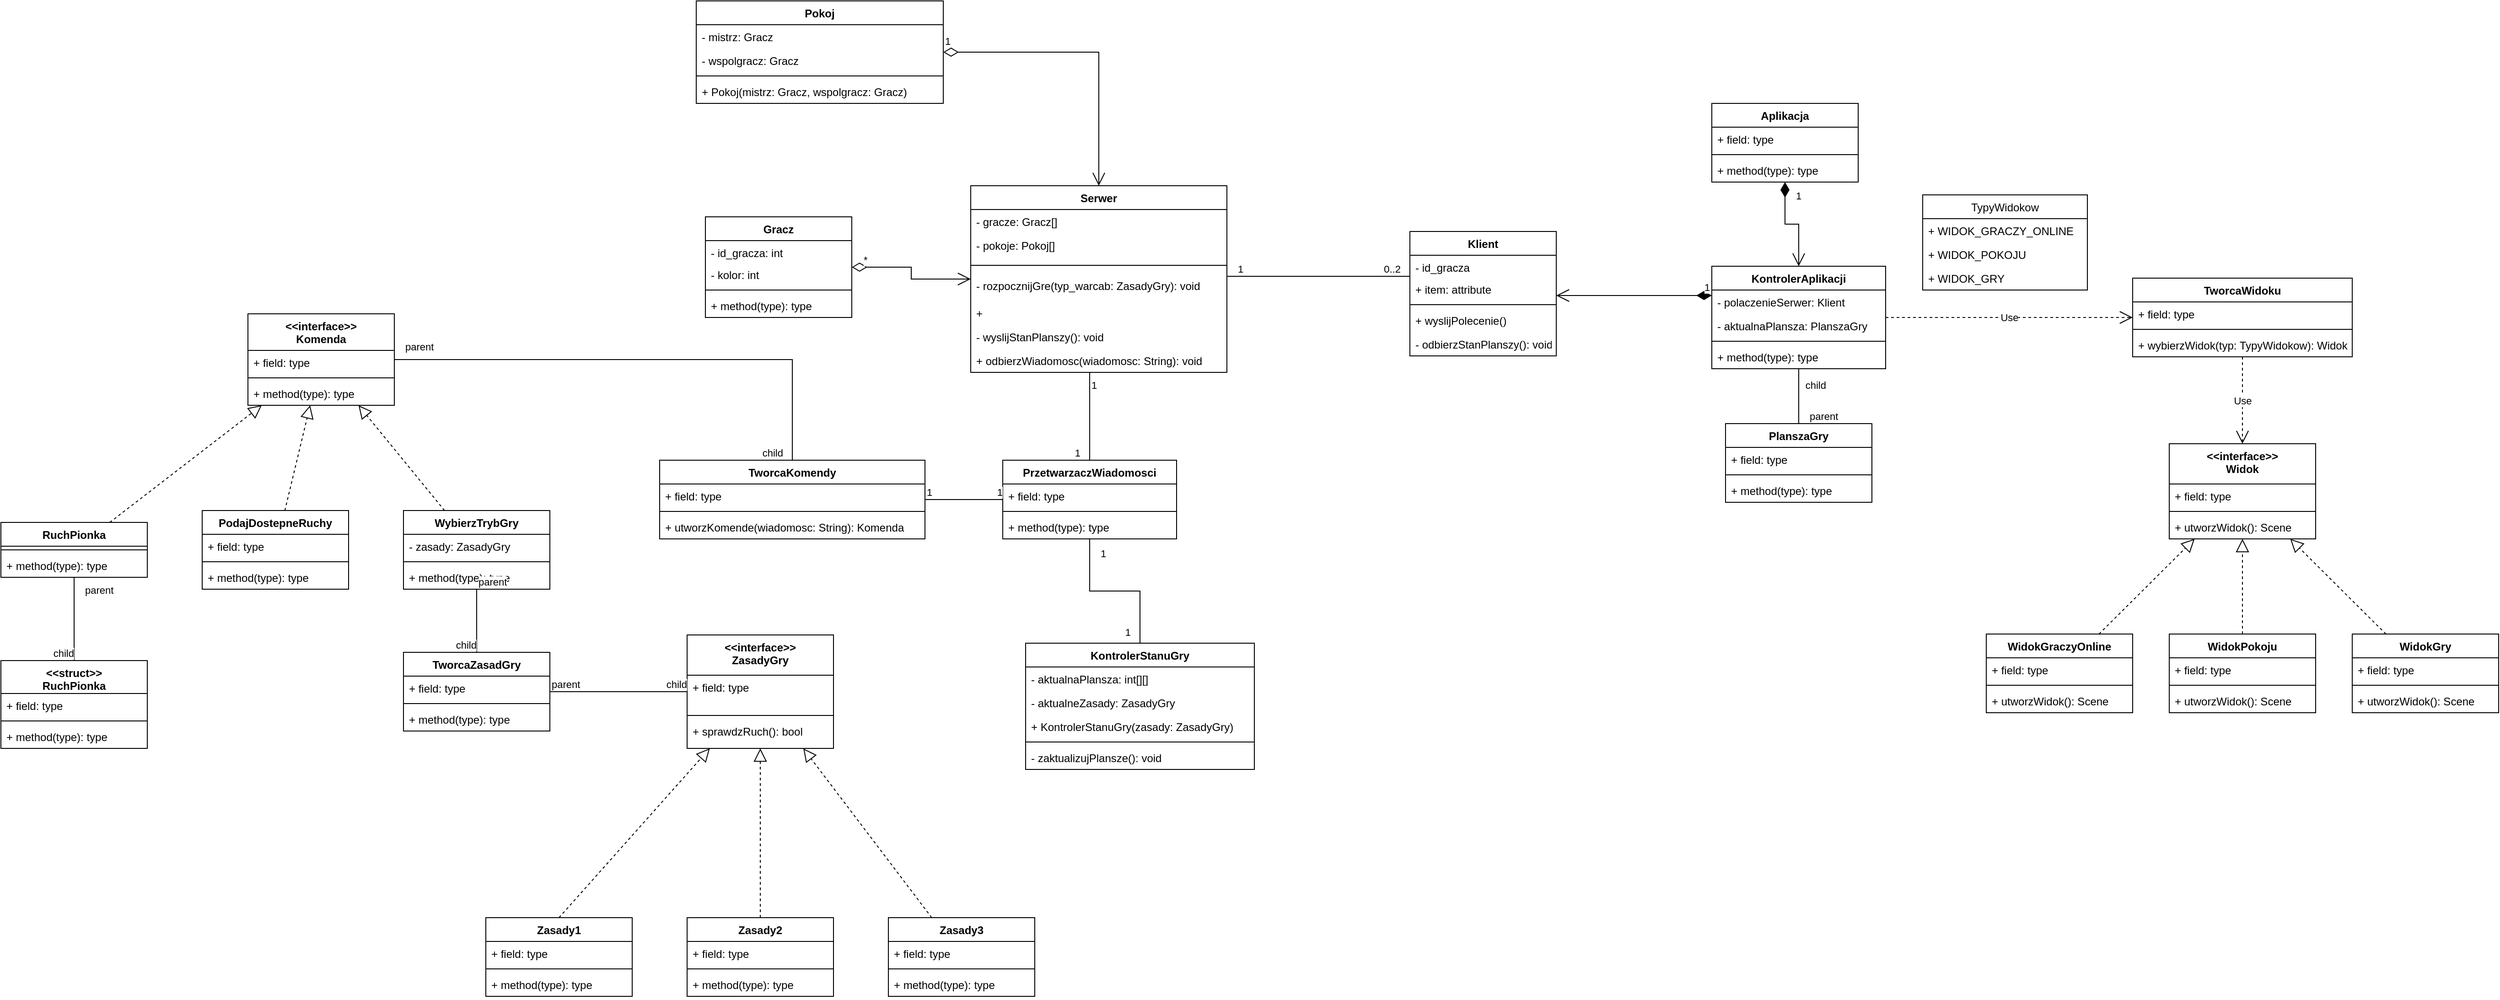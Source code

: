 <mxfile version="20.6.2" type="device"><diagram id="C5RBs43oDa-KdzZeNtuy" name="Page-1"><mxGraphModel dx="3035" dy="774" grid="1" gridSize="10" guides="1" tooltips="1" connect="1" arrows="1" fold="1" page="1" pageScale="1" pageWidth="827" pageHeight="1169" math="0" shadow="0"><root><mxCell id="WIyWlLk6GJQsqaUBKTNV-0"/><mxCell id="WIyWlLk6GJQsqaUBKTNV-1" parent="WIyWlLk6GJQsqaUBKTNV-0"/><mxCell id="3BArPiUp08YbC-sUNbE6-0" value="Serwer&#10;" style="swimlane;fontStyle=1;align=center;verticalAlign=top;childLayout=stackLayout;horizontal=1;startSize=26;horizontalStack=0;resizeParent=1;resizeParentMax=0;resizeLast=0;collapsible=1;marginBottom=0;" parent="WIyWlLk6GJQsqaUBKTNV-1" vertex="1"><mxGeometry x="110" y="230" width="280" height="204" as="geometry"/></mxCell><mxCell id="3BArPiUp08YbC-sUNbE6-1" value="- gracze: Gracz[]" style="text;strokeColor=none;fillColor=none;align=left;verticalAlign=top;spacingLeft=4;spacingRight=4;overflow=hidden;rotatable=0;points=[[0,0.5],[1,0.5]];portConstraint=eastwest;" parent="3BArPiUp08YbC-sUNbE6-0" vertex="1"><mxGeometry y="26" width="280" height="26" as="geometry"/></mxCell><mxCell id="VNphzzCy2yVQrsdk2wlk-57" value="- pokoje: Pokoj[]" style="text;strokeColor=none;fillColor=none;align=left;verticalAlign=top;spacingLeft=4;spacingRight=4;overflow=hidden;rotatable=0;points=[[0,0.5],[1,0.5]];portConstraint=eastwest;" parent="3BArPiUp08YbC-sUNbE6-0" vertex="1"><mxGeometry y="52" width="280" height="26" as="geometry"/></mxCell><mxCell id="3BArPiUp08YbC-sUNbE6-2" value="" style="line;strokeWidth=1;fillColor=none;align=left;verticalAlign=middle;spacingTop=-1;spacingLeft=3;spacingRight=3;rotatable=0;labelPosition=right;points=[];portConstraint=eastwest;strokeColor=inherit;" parent="3BArPiUp08YbC-sUNbE6-0" vertex="1"><mxGeometry y="78" width="280" height="18" as="geometry"/></mxCell><mxCell id="3BArPiUp08YbC-sUNbE6-3" value="- rozpocznijGre(typ_warcab: ZasadyGry): void" style="text;strokeColor=none;fillColor=none;align=left;verticalAlign=top;spacingLeft=4;spacingRight=4;overflow=hidden;rotatable=0;points=[[0,0.5],[1,0.5]];portConstraint=eastwest;" parent="3BArPiUp08YbC-sUNbE6-0" vertex="1"><mxGeometry y="96" width="280" height="30" as="geometry"/></mxCell><mxCell id="3BArPiUp08YbC-sUNbE6-46" value="+ " style="text;strokeColor=none;fillColor=none;align=left;verticalAlign=top;spacingLeft=4;spacingRight=4;overflow=hidden;rotatable=0;points=[[0,0.5],[1,0.5]];portConstraint=eastwest;" parent="3BArPiUp08YbC-sUNbE6-0" vertex="1"><mxGeometry y="126" width="280" height="26" as="geometry"/></mxCell><mxCell id="3BArPiUp08YbC-sUNbE6-42" value="- wyslijStanPlanszy(): void" style="text;strokeColor=none;fillColor=none;align=left;verticalAlign=top;spacingLeft=4;spacingRight=4;overflow=hidden;rotatable=0;points=[[0,0.5],[1,0.5]];portConstraint=eastwest;" parent="3BArPiUp08YbC-sUNbE6-0" vertex="1"><mxGeometry y="152" width="280" height="26" as="geometry"/></mxCell><mxCell id="3BArPiUp08YbC-sUNbE6-32" value="+ odbierzWiadomosc(wiadomosc: String): void" style="text;strokeColor=none;fillColor=none;align=left;verticalAlign=top;spacingLeft=4;spacingRight=4;overflow=hidden;rotatable=0;points=[[0,0.5],[1,0.5]];portConstraint=eastwest;" parent="3BArPiUp08YbC-sUNbE6-0" vertex="1"><mxGeometry y="178" width="280" height="26" as="geometry"/></mxCell><mxCell id="3BArPiUp08YbC-sUNbE6-4" value="Klient&#10;" style="swimlane;fontStyle=1;align=center;verticalAlign=top;childLayout=stackLayout;horizontal=1;startSize=26;horizontalStack=0;resizeParent=1;resizeParentMax=0;resizeLast=0;collapsible=1;marginBottom=0;" parent="WIyWlLk6GJQsqaUBKTNV-1" vertex="1"><mxGeometry x="590" y="280" width="160" height="136" as="geometry"/></mxCell><mxCell id="3BArPiUp08YbC-sUNbE6-5" value="- id_gracza&#10;" style="text;strokeColor=none;fillColor=none;align=left;verticalAlign=top;spacingLeft=4;spacingRight=4;overflow=hidden;rotatable=0;points=[[0,0.5],[1,0.5]];portConstraint=eastwest;" parent="3BArPiUp08YbC-sUNbE6-4" vertex="1"><mxGeometry y="26" width="160" height="24" as="geometry"/></mxCell><mxCell id="3BArPiUp08YbC-sUNbE6-10" value="+ item: attribute" style="text;strokeColor=none;fillColor=none;align=left;verticalAlign=top;spacingLeft=4;spacingRight=4;overflow=hidden;rotatable=0;points=[[0,0.5],[1,0.5]];portConstraint=eastwest;" parent="3BArPiUp08YbC-sUNbE6-4" vertex="1"><mxGeometry y="50" width="160" height="26" as="geometry"/></mxCell><mxCell id="3BArPiUp08YbC-sUNbE6-6" value="" style="line;strokeWidth=1;fillColor=none;align=left;verticalAlign=middle;spacingTop=-1;spacingLeft=3;spacingRight=3;rotatable=0;labelPosition=right;points=[];portConstraint=eastwest;strokeColor=inherit;" parent="3BArPiUp08YbC-sUNbE6-4" vertex="1"><mxGeometry y="76" width="160" height="8" as="geometry"/></mxCell><mxCell id="3BArPiUp08YbC-sUNbE6-7" value="+ wyslijPolecenie()" style="text;strokeColor=none;fillColor=none;align=left;verticalAlign=top;spacingLeft=4;spacingRight=4;overflow=hidden;rotatable=0;points=[[0,0.5],[1,0.5]];portConstraint=eastwest;" parent="3BArPiUp08YbC-sUNbE6-4" vertex="1"><mxGeometry y="84" width="160" height="26" as="geometry"/></mxCell><mxCell id="3BArPiUp08YbC-sUNbE6-77" value="- odbierzStanPlanszy(): void" style="text;strokeColor=none;fillColor=none;align=left;verticalAlign=top;spacingLeft=4;spacingRight=4;overflow=hidden;rotatable=0;points=[[0,0.5],[1,0.5]];portConstraint=eastwest;" parent="3BArPiUp08YbC-sUNbE6-4" vertex="1"><mxGeometry y="110" width="160" height="26" as="geometry"/></mxCell><mxCell id="3BArPiUp08YbC-sUNbE6-11" value="Gracz" style="swimlane;fontStyle=1;align=center;verticalAlign=top;childLayout=stackLayout;horizontal=1;startSize=26;horizontalStack=0;resizeParent=1;resizeParentMax=0;resizeLast=0;collapsible=1;marginBottom=0;" parent="WIyWlLk6GJQsqaUBKTNV-1" vertex="1"><mxGeometry x="-180" y="264" width="160" height="110" as="geometry"/></mxCell><mxCell id="3BArPiUp08YbC-sUNbE6-12" value="- id_gracza: int" style="text;strokeColor=none;fillColor=none;align=left;verticalAlign=top;spacingLeft=4;spacingRight=4;overflow=hidden;rotatable=0;points=[[0,0.5],[1,0.5]];portConstraint=eastwest;" parent="3BArPiUp08YbC-sUNbE6-11" vertex="1"><mxGeometry y="26" width="160" height="24" as="geometry"/></mxCell><mxCell id="3BArPiUp08YbC-sUNbE6-16" value="- kolor: int" style="text;strokeColor=none;fillColor=none;align=left;verticalAlign=top;spacingLeft=4;spacingRight=4;overflow=hidden;rotatable=0;points=[[0,0.5],[1,0.5]];portConstraint=eastwest;" parent="3BArPiUp08YbC-sUNbE6-11" vertex="1"><mxGeometry y="50" width="160" height="26" as="geometry"/></mxCell><mxCell id="3BArPiUp08YbC-sUNbE6-13" value="" style="line;strokeWidth=1;fillColor=none;align=left;verticalAlign=middle;spacingTop=-1;spacingLeft=3;spacingRight=3;rotatable=0;labelPosition=right;points=[];portConstraint=eastwest;strokeColor=inherit;" parent="3BArPiUp08YbC-sUNbE6-11" vertex="1"><mxGeometry y="76" width="160" height="8" as="geometry"/></mxCell><mxCell id="3BArPiUp08YbC-sUNbE6-14" value="+ method(type): type" style="text;strokeColor=none;fillColor=none;align=left;verticalAlign=top;spacingLeft=4;spacingRight=4;overflow=hidden;rotatable=0;points=[[0,0.5],[1,0.5]];portConstraint=eastwest;" parent="3BArPiUp08YbC-sUNbE6-11" vertex="1"><mxGeometry y="84" width="160" height="26" as="geometry"/></mxCell><mxCell id="3BArPiUp08YbC-sUNbE6-17" value="KontrolerStanuGry&#10;" style="swimlane;fontStyle=1;align=center;verticalAlign=top;childLayout=stackLayout;horizontal=1;startSize=26;horizontalStack=0;resizeParent=1;resizeParentMax=0;resizeLast=0;collapsible=1;marginBottom=0;" parent="WIyWlLk6GJQsqaUBKTNV-1" vertex="1"><mxGeometry x="170" y="730" width="250" height="138" as="geometry"/></mxCell><mxCell id="3BArPiUp08YbC-sUNbE6-18" value="- aktualnaPlansza: int[][]" style="text;strokeColor=none;fillColor=none;align=left;verticalAlign=top;spacingLeft=4;spacingRight=4;overflow=hidden;rotatable=0;points=[[0,0.5],[1,0.5]];portConstraint=eastwest;" parent="3BArPiUp08YbC-sUNbE6-17" vertex="1"><mxGeometry y="26" width="250" height="26" as="geometry"/></mxCell><mxCell id="3BArPiUp08YbC-sUNbE6-82" value="- aktualneZasady: ZasadyGry" style="text;strokeColor=none;fillColor=none;align=left;verticalAlign=top;spacingLeft=4;spacingRight=4;overflow=hidden;rotatable=0;points=[[0,0.5],[1,0.5]];portConstraint=eastwest;" parent="3BArPiUp08YbC-sUNbE6-17" vertex="1"><mxGeometry y="52" width="250" height="26" as="geometry"/></mxCell><mxCell id="VNphzzCy2yVQrsdk2wlk-30" value="+ KontrolerStanuGry(zasady: ZasadyGry)" style="text;strokeColor=none;fillColor=none;align=left;verticalAlign=top;spacingLeft=4;spacingRight=4;overflow=hidden;rotatable=0;points=[[0,0.5],[1,0.5]];portConstraint=eastwest;" parent="3BArPiUp08YbC-sUNbE6-17" vertex="1"><mxGeometry y="78" width="250" height="26" as="geometry"/></mxCell><mxCell id="3BArPiUp08YbC-sUNbE6-19" value="" style="line;strokeWidth=1;fillColor=none;align=left;verticalAlign=middle;spacingTop=-1;spacingLeft=3;spacingRight=3;rotatable=0;labelPosition=right;points=[];portConstraint=eastwest;strokeColor=inherit;" parent="3BArPiUp08YbC-sUNbE6-17" vertex="1"><mxGeometry y="104" width="250" height="8" as="geometry"/></mxCell><mxCell id="VNphzzCy2yVQrsdk2wlk-12" value="- zaktualizujPlansze(): void" style="text;strokeColor=none;fillColor=none;align=left;verticalAlign=top;spacingLeft=4;spacingRight=4;overflow=hidden;rotatable=0;points=[[0,0.5],[1,0.5]];portConstraint=eastwest;" parent="3BArPiUp08YbC-sUNbE6-17" vertex="1"><mxGeometry y="112" width="250" height="26" as="geometry"/></mxCell><mxCell id="3BArPiUp08YbC-sUNbE6-23" value="&lt;&lt;interface&gt;&gt;&#10;ZasadyGry" style="swimlane;fontStyle=1;align=center;verticalAlign=top;childLayout=stackLayout;horizontal=1;startSize=44;horizontalStack=0;resizeParent=1;resizeParentMax=0;resizeLast=0;collapsible=1;marginBottom=0;" parent="WIyWlLk6GJQsqaUBKTNV-1" vertex="1"><mxGeometry x="-200" y="721" width="160" height="124" as="geometry"/></mxCell><mxCell id="3BArPiUp08YbC-sUNbE6-24" value="+ field: type" style="text;strokeColor=none;fillColor=none;align=left;verticalAlign=top;spacingLeft=4;spacingRight=4;overflow=hidden;rotatable=0;points=[[0,0.5],[1,0.5]];portConstraint=eastwest;" parent="3BArPiUp08YbC-sUNbE6-23" vertex="1"><mxGeometry y="44" width="160" height="40" as="geometry"/></mxCell><mxCell id="3BArPiUp08YbC-sUNbE6-25" value="" style="line;strokeWidth=1;fillColor=none;align=left;verticalAlign=middle;spacingTop=-1;spacingLeft=3;spacingRight=3;rotatable=0;labelPosition=right;points=[];portConstraint=eastwest;strokeColor=inherit;" parent="3BArPiUp08YbC-sUNbE6-23" vertex="1"><mxGeometry y="84" width="160" height="8" as="geometry"/></mxCell><mxCell id="3BArPiUp08YbC-sUNbE6-26" value="+ sprawdzRuch(): bool" style="text;strokeColor=none;fillColor=none;align=left;verticalAlign=top;spacingLeft=4;spacingRight=4;overflow=hidden;rotatable=0;points=[[0,0.5],[1,0.5]];portConstraint=eastwest;" parent="3BArPiUp08YbC-sUNbE6-23" vertex="1"><mxGeometry y="92" width="160" height="32" as="geometry"/></mxCell><mxCell id="3BArPiUp08YbC-sUNbE6-28" value="&lt;&lt;interface&gt;&gt;&#10;Komenda" style="swimlane;fontStyle=1;align=center;verticalAlign=top;childLayout=stackLayout;horizontal=1;startSize=40;horizontalStack=0;resizeParent=1;resizeParentMax=0;resizeLast=0;collapsible=1;marginBottom=0;" parent="WIyWlLk6GJQsqaUBKTNV-1" vertex="1"><mxGeometry x="-680" y="370" width="160" height="100" as="geometry"/></mxCell><mxCell id="3BArPiUp08YbC-sUNbE6-29" value="+ field: type" style="text;strokeColor=none;fillColor=none;align=left;verticalAlign=top;spacingLeft=4;spacingRight=4;overflow=hidden;rotatable=0;points=[[0,0.5],[1,0.5]];portConstraint=eastwest;" parent="3BArPiUp08YbC-sUNbE6-28" vertex="1"><mxGeometry y="40" width="160" height="26" as="geometry"/></mxCell><mxCell id="3BArPiUp08YbC-sUNbE6-30" value="" style="line;strokeWidth=1;fillColor=none;align=left;verticalAlign=middle;spacingTop=-1;spacingLeft=3;spacingRight=3;rotatable=0;labelPosition=right;points=[];portConstraint=eastwest;strokeColor=inherit;" parent="3BArPiUp08YbC-sUNbE6-28" vertex="1"><mxGeometry y="66" width="160" height="8" as="geometry"/></mxCell><mxCell id="3BArPiUp08YbC-sUNbE6-31" value="+ method(type): type" style="text;strokeColor=none;fillColor=none;align=left;verticalAlign=top;spacingLeft=4;spacingRight=4;overflow=hidden;rotatable=0;points=[[0,0.5],[1,0.5]];portConstraint=eastwest;" parent="3BArPiUp08YbC-sUNbE6-28" vertex="1"><mxGeometry y="74" width="160" height="26" as="geometry"/></mxCell><mxCell id="3BArPiUp08YbC-sUNbE6-33" value="TworcaKomendy&#10;" style="swimlane;fontStyle=1;align=center;verticalAlign=top;childLayout=stackLayout;horizontal=1;startSize=26;horizontalStack=0;resizeParent=1;resizeParentMax=0;resizeLast=0;collapsible=1;marginBottom=0;" parent="WIyWlLk6GJQsqaUBKTNV-1" vertex="1"><mxGeometry x="-230" y="530" width="290" height="86" as="geometry"/></mxCell><mxCell id="3BArPiUp08YbC-sUNbE6-34" value="+ field: type" style="text;strokeColor=none;fillColor=none;align=left;verticalAlign=top;spacingLeft=4;spacingRight=4;overflow=hidden;rotatable=0;points=[[0,0.5],[1,0.5]];portConstraint=eastwest;" parent="3BArPiUp08YbC-sUNbE6-33" vertex="1"><mxGeometry y="26" width="290" height="26" as="geometry"/></mxCell><mxCell id="3BArPiUp08YbC-sUNbE6-35" value="" style="line;strokeWidth=1;fillColor=none;align=left;verticalAlign=middle;spacingTop=-1;spacingLeft=3;spacingRight=3;rotatable=0;labelPosition=right;points=[];portConstraint=eastwest;strokeColor=inherit;" parent="3BArPiUp08YbC-sUNbE6-33" vertex="1"><mxGeometry y="52" width="290" height="8" as="geometry"/></mxCell><mxCell id="3BArPiUp08YbC-sUNbE6-36" value="+ utworzKomende(wiadomosc: String): Komenda" style="text;strokeColor=none;fillColor=none;align=left;verticalAlign=top;spacingLeft=4;spacingRight=4;overflow=hidden;rotatable=0;points=[[0,0.5],[1,0.5]];portConstraint=eastwest;" parent="3BArPiUp08YbC-sUNbE6-33" vertex="1"><mxGeometry y="60" width="290" height="26" as="geometry"/></mxCell><mxCell id="3BArPiUp08YbC-sUNbE6-38" value="WybierzTrybGry&#10;" style="swimlane;fontStyle=1;align=center;verticalAlign=top;childLayout=stackLayout;horizontal=1;startSize=26;horizontalStack=0;resizeParent=1;resizeParentMax=0;resizeLast=0;collapsible=1;marginBottom=0;" parent="WIyWlLk6GJQsqaUBKTNV-1" vertex="1"><mxGeometry x="-510" y="585" width="160" height="86" as="geometry"/></mxCell><mxCell id="3BArPiUp08YbC-sUNbE6-39" value="- zasady: ZasadyGry" style="text;strokeColor=none;fillColor=none;align=left;verticalAlign=top;spacingLeft=4;spacingRight=4;overflow=hidden;rotatable=0;points=[[0,0.5],[1,0.5]];portConstraint=eastwest;" parent="3BArPiUp08YbC-sUNbE6-38" vertex="1"><mxGeometry y="26" width="160" height="26" as="geometry"/></mxCell><mxCell id="3BArPiUp08YbC-sUNbE6-40" value="" style="line;strokeWidth=1;fillColor=none;align=left;verticalAlign=middle;spacingTop=-1;spacingLeft=3;spacingRight=3;rotatable=0;labelPosition=right;points=[];portConstraint=eastwest;strokeColor=inherit;" parent="3BArPiUp08YbC-sUNbE6-38" vertex="1"><mxGeometry y="52" width="160" height="8" as="geometry"/></mxCell><mxCell id="3BArPiUp08YbC-sUNbE6-41" value="+ method(type): type" style="text;strokeColor=none;fillColor=none;align=left;verticalAlign=top;spacingLeft=4;spacingRight=4;overflow=hidden;rotatable=0;points=[[0,0.5],[1,0.5]];portConstraint=eastwest;" parent="3BArPiUp08YbC-sUNbE6-38" vertex="1"><mxGeometry y="60" width="160" height="26" as="geometry"/></mxCell><mxCell id="3BArPiUp08YbC-sUNbE6-47" value="PrzetwarzaczWiadomosci" style="swimlane;fontStyle=1;align=center;verticalAlign=top;childLayout=stackLayout;horizontal=1;startSize=26;horizontalStack=0;resizeParent=1;resizeParentMax=0;resizeLast=0;collapsible=1;marginBottom=0;" parent="WIyWlLk6GJQsqaUBKTNV-1" vertex="1"><mxGeometry x="145" y="530" width="190" height="86" as="geometry"/></mxCell><mxCell id="3BArPiUp08YbC-sUNbE6-48" value="+ field: type" style="text;strokeColor=none;fillColor=none;align=left;verticalAlign=top;spacingLeft=4;spacingRight=4;overflow=hidden;rotatable=0;points=[[0,0.5],[1,0.5]];portConstraint=eastwest;" parent="3BArPiUp08YbC-sUNbE6-47" vertex="1"><mxGeometry y="26" width="190" height="26" as="geometry"/></mxCell><mxCell id="3BArPiUp08YbC-sUNbE6-49" value="" style="line;strokeWidth=1;fillColor=none;align=left;verticalAlign=middle;spacingTop=-1;spacingLeft=3;spacingRight=3;rotatable=0;labelPosition=right;points=[];portConstraint=eastwest;strokeColor=inherit;" parent="3BArPiUp08YbC-sUNbE6-47" vertex="1"><mxGeometry y="52" width="190" height="8" as="geometry"/></mxCell><mxCell id="3BArPiUp08YbC-sUNbE6-50" value="+ method(type): type" style="text;strokeColor=none;fillColor=none;align=left;verticalAlign=top;spacingLeft=4;spacingRight=4;overflow=hidden;rotatable=0;points=[[0,0.5],[1,0.5]];portConstraint=eastwest;" parent="3BArPiUp08YbC-sUNbE6-47" vertex="1"><mxGeometry y="60" width="190" height="26" as="geometry"/></mxCell><mxCell id="3BArPiUp08YbC-sUNbE6-52" value="*" style="endArrow=open;html=1;endSize=12;startArrow=diamondThin;startSize=14;startFill=0;edgeStyle=orthogonalEdgeStyle;align=left;verticalAlign=bottom;rounded=0;" parent="WIyWlLk6GJQsqaUBKTNV-1" source="3BArPiUp08YbC-sUNbE6-11" target="3BArPiUp08YbC-sUNbE6-0" edge="1"><mxGeometry x="-0.846" y="-1" relative="1" as="geometry"><mxPoint x="-130" y="370" as="sourcePoint"/><mxPoint x="30" y="370" as="targetPoint"/><mxPoint as="offset"/></mxGeometry></mxCell><mxCell id="3BArPiUp08YbC-sUNbE6-53" value="" style="endArrow=none;html=1;edgeStyle=orthogonalEdgeStyle;rounded=0;entryX=0.5;entryY=0;entryDx=0;entryDy=0;" parent="WIyWlLk6GJQsqaUBKTNV-1" source="3BArPiUp08YbC-sUNbE6-0" target="3BArPiUp08YbC-sUNbE6-47" edge="1"><mxGeometry relative="1" as="geometry"><mxPoint x="200" y="480" as="sourcePoint"/><mxPoint x="360" y="480" as="targetPoint"/><Array as="points"><mxPoint x="240" y="510"/><mxPoint x="240" y="510"/></Array></mxGeometry></mxCell><mxCell id="3BArPiUp08YbC-sUNbE6-54" value="1" style="edgeLabel;resizable=0;html=1;align=left;verticalAlign=bottom;" parent="3BArPiUp08YbC-sUNbE6-53" connectable="0" vertex="1"><mxGeometry x="-1" relative="1" as="geometry"><mxPoint y="22" as="offset"/></mxGeometry></mxCell><mxCell id="3BArPiUp08YbC-sUNbE6-55" value="1" style="edgeLabel;resizable=0;html=1;align=right;verticalAlign=bottom;" parent="3BArPiUp08YbC-sUNbE6-53" connectable="0" vertex="1"><mxGeometry x="1" relative="1" as="geometry"><mxPoint x="-10" as="offset"/></mxGeometry></mxCell><mxCell id="3BArPiUp08YbC-sUNbE6-56" value="" style="endArrow=block;dashed=1;endFill=0;endSize=12;html=1;rounded=0;" parent="WIyWlLk6GJQsqaUBKTNV-1" source="3BArPiUp08YbC-sUNbE6-38" target="3BArPiUp08YbC-sUNbE6-28" edge="1"><mxGeometry width="160" relative="1" as="geometry"><mxPoint x="-100" y="900" as="sourcePoint"/><mxPoint x="60" y="900" as="targetPoint"/></mxGeometry></mxCell><mxCell id="3BArPiUp08YbC-sUNbE6-57" value="RuchPionka" style="swimlane;fontStyle=1;align=center;verticalAlign=top;childLayout=stackLayout;horizontal=1;startSize=26;horizontalStack=0;resizeParent=1;resizeParentMax=0;resizeLast=0;collapsible=1;marginBottom=0;" parent="WIyWlLk6GJQsqaUBKTNV-1" vertex="1"><mxGeometry x="-950" y="598" width="160" height="60" as="geometry"/></mxCell><mxCell id="3BArPiUp08YbC-sUNbE6-59" value="" style="line;strokeWidth=1;fillColor=none;align=left;verticalAlign=middle;spacingTop=-1;spacingLeft=3;spacingRight=3;rotatable=0;labelPosition=right;points=[];portConstraint=eastwest;strokeColor=inherit;" parent="3BArPiUp08YbC-sUNbE6-57" vertex="1"><mxGeometry y="26" width="160" height="8" as="geometry"/></mxCell><mxCell id="3BArPiUp08YbC-sUNbE6-60" value="+ method(type): type" style="text;strokeColor=none;fillColor=none;align=left;verticalAlign=top;spacingLeft=4;spacingRight=4;overflow=hidden;rotatable=0;points=[[0,0.5],[1,0.5]];portConstraint=eastwest;" parent="3BArPiUp08YbC-sUNbE6-57" vertex="1"><mxGeometry y="34" width="160" height="26" as="geometry"/></mxCell><mxCell id="3BArPiUp08YbC-sUNbE6-61" value="" style="endArrow=block;dashed=1;endFill=0;endSize=12;html=1;rounded=0;" parent="WIyWlLk6GJQsqaUBKTNV-1" source="3BArPiUp08YbC-sUNbE6-57" target="3BArPiUp08YbC-sUNbE6-28" edge="1"><mxGeometry width="160" relative="1" as="geometry"><mxPoint x="-70" y="710" as="sourcePoint"/><mxPoint x="90" y="710" as="targetPoint"/></mxGeometry></mxCell><mxCell id="3BArPiUp08YbC-sUNbE6-62" value="" style="endArrow=none;html=1;edgeStyle=orthogonalEdgeStyle;rounded=0;" parent="WIyWlLk6GJQsqaUBKTNV-1" source="3BArPiUp08YbC-sUNbE6-28" target="3BArPiUp08YbC-sUNbE6-33" edge="1"><mxGeometry relative="1" as="geometry"><mxPoint x="-230" y="616" as="sourcePoint"/><mxPoint x="-130" y="505" as="targetPoint"/><Array as="points"><mxPoint x="-85" y="420"/></Array></mxGeometry></mxCell><mxCell id="3BArPiUp08YbC-sUNbE6-63" value="parent" style="edgeLabel;resizable=0;html=1;align=left;verticalAlign=bottom;" parent="3BArPiUp08YbC-sUNbE6-62" connectable="0" vertex="1"><mxGeometry x="-1" relative="1" as="geometry"><mxPoint x="10" y="-6" as="offset"/></mxGeometry></mxCell><mxCell id="3BArPiUp08YbC-sUNbE6-64" value="child" style="edgeLabel;resizable=0;html=1;align=right;verticalAlign=bottom;" parent="3BArPiUp08YbC-sUNbE6-62" connectable="0" vertex="1"><mxGeometry x="1" relative="1" as="geometry"><mxPoint x="-10" as="offset"/></mxGeometry></mxCell><mxCell id="3BArPiUp08YbC-sUNbE6-65" value="" style="endArrow=none;html=1;edgeStyle=orthogonalEdgeStyle;rounded=0;" parent="WIyWlLk6GJQsqaUBKTNV-1" source="3BArPiUp08YbC-sUNbE6-33" target="3BArPiUp08YbC-sUNbE6-47" edge="1"><mxGeometry relative="1" as="geometry"><mxPoint x="-30" y="610" as="sourcePoint"/><mxPoint x="130" y="610" as="targetPoint"/></mxGeometry></mxCell><mxCell id="3BArPiUp08YbC-sUNbE6-66" value="1" style="edgeLabel;resizable=0;html=1;align=left;verticalAlign=bottom;" parent="3BArPiUp08YbC-sUNbE6-65" connectable="0" vertex="1"><mxGeometry x="-1" relative="1" as="geometry"/></mxCell><mxCell id="3BArPiUp08YbC-sUNbE6-67" value="1" style="edgeLabel;resizable=0;html=1;align=right;verticalAlign=bottom;" parent="3BArPiUp08YbC-sUNbE6-65" connectable="0" vertex="1"><mxGeometry x="1" relative="1" as="geometry"/></mxCell><mxCell id="3BArPiUp08YbC-sUNbE6-68" value="" style="endArrow=none;html=1;edgeStyle=orthogonalEdgeStyle;rounded=0;" parent="WIyWlLk6GJQsqaUBKTNV-1" source="3BArPiUp08YbC-sUNbE6-47" target="3BArPiUp08YbC-sUNbE6-17" edge="1"><mxGeometry relative="1" as="geometry"><mxPoint x="280" y="650" as="sourcePoint"/><mxPoint x="440" y="650" as="targetPoint"/></mxGeometry></mxCell><mxCell id="3BArPiUp08YbC-sUNbE6-69" value="1" style="edgeLabel;resizable=0;html=1;align=left;verticalAlign=bottom;" parent="3BArPiUp08YbC-sUNbE6-68" connectable="0" vertex="1"><mxGeometry x="-1" relative="1" as="geometry"><mxPoint x="10" y="24" as="offset"/></mxGeometry></mxCell><mxCell id="3BArPiUp08YbC-sUNbE6-70" value="1" style="edgeLabel;resizable=0;html=1;align=right;verticalAlign=bottom;" parent="3BArPiUp08YbC-sUNbE6-68" connectable="0" vertex="1"><mxGeometry x="1" relative="1" as="geometry"><mxPoint x="-10" y="-4" as="offset"/></mxGeometry></mxCell><mxCell id="3BArPiUp08YbC-sUNbE6-74" value="" style="endArrow=none;html=1;edgeStyle=orthogonalEdgeStyle;rounded=0;" parent="WIyWlLk6GJQsqaUBKTNV-1" source="3BArPiUp08YbC-sUNbE6-0" target="3BArPiUp08YbC-sUNbE6-4" edge="1"><mxGeometry relative="1" as="geometry"><mxPoint x="400" y="540" as="sourcePoint"/><mxPoint x="560" y="540" as="targetPoint"/><Array as="points"><mxPoint x="520" y="329"/><mxPoint x="520" y="329"/></Array></mxGeometry></mxCell><mxCell id="3BArPiUp08YbC-sUNbE6-75" value="1" style="edgeLabel;resizable=0;html=1;align=left;verticalAlign=bottom;" parent="3BArPiUp08YbC-sUNbE6-74" connectable="0" vertex="1"><mxGeometry x="-1" relative="1" as="geometry"><mxPoint x="10" as="offset"/></mxGeometry></mxCell><mxCell id="3BArPiUp08YbC-sUNbE6-76" value="0..2" style="edgeLabel;resizable=0;html=1;align=right;verticalAlign=bottom;" parent="3BArPiUp08YbC-sUNbE6-74" connectable="0" vertex="1"><mxGeometry x="1" relative="1" as="geometry"><mxPoint x="-10" as="offset"/></mxGeometry></mxCell><mxCell id="VNphzzCy2yVQrsdk2wlk-0" value="Zasady1" style="swimlane;fontStyle=1;align=center;verticalAlign=top;childLayout=stackLayout;horizontal=1;startSize=26;horizontalStack=0;resizeParent=1;resizeParentMax=0;resizeLast=0;collapsible=1;marginBottom=0;" parent="WIyWlLk6GJQsqaUBKTNV-1" vertex="1"><mxGeometry x="-420" y="1030" width="160" height="86" as="geometry"/></mxCell><mxCell id="VNphzzCy2yVQrsdk2wlk-1" value="+ field: type" style="text;strokeColor=none;fillColor=none;align=left;verticalAlign=top;spacingLeft=4;spacingRight=4;overflow=hidden;rotatable=0;points=[[0,0.5],[1,0.5]];portConstraint=eastwest;" parent="VNphzzCy2yVQrsdk2wlk-0" vertex="1"><mxGeometry y="26" width="160" height="26" as="geometry"/></mxCell><mxCell id="VNphzzCy2yVQrsdk2wlk-2" value="" style="line;strokeWidth=1;fillColor=none;align=left;verticalAlign=middle;spacingTop=-1;spacingLeft=3;spacingRight=3;rotatable=0;labelPosition=right;points=[];portConstraint=eastwest;strokeColor=inherit;" parent="VNphzzCy2yVQrsdk2wlk-0" vertex="1"><mxGeometry y="52" width="160" height="8" as="geometry"/></mxCell><mxCell id="VNphzzCy2yVQrsdk2wlk-3" value="+ method(type): type" style="text;strokeColor=none;fillColor=none;align=left;verticalAlign=top;spacingLeft=4;spacingRight=4;overflow=hidden;rotatable=0;points=[[0,0.5],[1,0.5]];portConstraint=eastwest;" parent="VNphzzCy2yVQrsdk2wlk-0" vertex="1"><mxGeometry y="60" width="160" height="26" as="geometry"/></mxCell><mxCell id="VNphzzCy2yVQrsdk2wlk-4" value="Zasady2" style="swimlane;fontStyle=1;align=center;verticalAlign=top;childLayout=stackLayout;horizontal=1;startSize=26;horizontalStack=0;resizeParent=1;resizeParentMax=0;resizeLast=0;collapsible=1;marginBottom=0;" parent="WIyWlLk6GJQsqaUBKTNV-1" vertex="1"><mxGeometry x="-200" y="1030" width="160" height="86" as="geometry"/></mxCell><mxCell id="VNphzzCy2yVQrsdk2wlk-5" value="+ field: type" style="text;strokeColor=none;fillColor=none;align=left;verticalAlign=top;spacingLeft=4;spacingRight=4;overflow=hidden;rotatable=0;points=[[0,0.5],[1,0.5]];portConstraint=eastwest;" parent="VNphzzCy2yVQrsdk2wlk-4" vertex="1"><mxGeometry y="26" width="160" height="26" as="geometry"/></mxCell><mxCell id="VNphzzCy2yVQrsdk2wlk-6" value="" style="line;strokeWidth=1;fillColor=none;align=left;verticalAlign=middle;spacingTop=-1;spacingLeft=3;spacingRight=3;rotatable=0;labelPosition=right;points=[];portConstraint=eastwest;strokeColor=inherit;" parent="VNphzzCy2yVQrsdk2wlk-4" vertex="1"><mxGeometry y="52" width="160" height="8" as="geometry"/></mxCell><mxCell id="VNphzzCy2yVQrsdk2wlk-7" value="+ method(type): type" style="text;strokeColor=none;fillColor=none;align=left;verticalAlign=top;spacingLeft=4;spacingRight=4;overflow=hidden;rotatable=0;points=[[0,0.5],[1,0.5]];portConstraint=eastwest;" parent="VNphzzCy2yVQrsdk2wlk-4" vertex="1"><mxGeometry y="60" width="160" height="26" as="geometry"/></mxCell><mxCell id="VNphzzCy2yVQrsdk2wlk-8" value="Zasady3" style="swimlane;fontStyle=1;align=center;verticalAlign=top;childLayout=stackLayout;horizontal=1;startSize=26;horizontalStack=0;resizeParent=1;resizeParentMax=0;resizeLast=0;collapsible=1;marginBottom=0;" parent="WIyWlLk6GJQsqaUBKTNV-1" vertex="1"><mxGeometry x="20" y="1030" width="160" height="86" as="geometry"/></mxCell><mxCell id="VNphzzCy2yVQrsdk2wlk-9" value="+ field: type" style="text;strokeColor=none;fillColor=none;align=left;verticalAlign=top;spacingLeft=4;spacingRight=4;overflow=hidden;rotatable=0;points=[[0,0.5],[1,0.5]];portConstraint=eastwest;" parent="VNphzzCy2yVQrsdk2wlk-8" vertex="1"><mxGeometry y="26" width="160" height="26" as="geometry"/></mxCell><mxCell id="VNphzzCy2yVQrsdk2wlk-10" value="" style="line;strokeWidth=1;fillColor=none;align=left;verticalAlign=middle;spacingTop=-1;spacingLeft=3;spacingRight=3;rotatable=0;labelPosition=right;points=[];portConstraint=eastwest;strokeColor=inherit;" parent="VNphzzCy2yVQrsdk2wlk-8" vertex="1"><mxGeometry y="52" width="160" height="8" as="geometry"/></mxCell><mxCell id="VNphzzCy2yVQrsdk2wlk-11" value="+ method(type): type" style="text;strokeColor=none;fillColor=none;align=left;verticalAlign=top;spacingLeft=4;spacingRight=4;overflow=hidden;rotatable=0;points=[[0,0.5],[1,0.5]];portConstraint=eastwest;" parent="VNphzzCy2yVQrsdk2wlk-8" vertex="1"><mxGeometry y="60" width="160" height="26" as="geometry"/></mxCell><mxCell id="VNphzzCy2yVQrsdk2wlk-13" value="" style="endArrow=block;dashed=1;endFill=0;endSize=12;html=1;rounded=0;exitX=0.5;exitY=0;exitDx=0;exitDy=0;" parent="WIyWlLk6GJQsqaUBKTNV-1" source="VNphzzCy2yVQrsdk2wlk-0" target="3BArPiUp08YbC-sUNbE6-23" edge="1"><mxGeometry width="160" relative="1" as="geometry"><mxPoint x="420" y="900" as="sourcePoint"/><mxPoint x="580" y="900" as="targetPoint"/></mxGeometry></mxCell><mxCell id="VNphzzCy2yVQrsdk2wlk-14" value="" style="endArrow=block;dashed=1;endFill=0;endSize=12;html=1;rounded=0;" parent="WIyWlLk6GJQsqaUBKTNV-1" source="VNphzzCy2yVQrsdk2wlk-4" target="3BArPiUp08YbC-sUNbE6-23" edge="1"><mxGeometry width="160" relative="1" as="geometry"><mxPoint x="510" y="920" as="sourcePoint"/><mxPoint x="670" y="920" as="targetPoint"/></mxGeometry></mxCell><mxCell id="VNphzzCy2yVQrsdk2wlk-15" value="" style="endArrow=block;dashed=1;endFill=0;endSize=12;html=1;rounded=0;" parent="WIyWlLk6GJQsqaUBKTNV-1" source="VNphzzCy2yVQrsdk2wlk-8" target="3BArPiUp08YbC-sUNbE6-23" edge="1"><mxGeometry width="160" relative="1" as="geometry"><mxPoint x="760" y="900" as="sourcePoint"/><mxPoint x="920" y="900" as="targetPoint"/></mxGeometry></mxCell><mxCell id="VNphzzCy2yVQrsdk2wlk-31" value="Aplikacja" style="swimlane;fontStyle=1;align=center;verticalAlign=top;childLayout=stackLayout;horizontal=1;startSize=26;horizontalStack=0;resizeParent=1;resizeParentMax=0;resizeLast=0;collapsible=1;marginBottom=0;" parent="WIyWlLk6GJQsqaUBKTNV-1" vertex="1"><mxGeometry x="920" y="140" width="160" height="86" as="geometry"/></mxCell><mxCell id="VNphzzCy2yVQrsdk2wlk-32" value="+ field: type" style="text;strokeColor=none;fillColor=none;align=left;verticalAlign=top;spacingLeft=4;spacingRight=4;overflow=hidden;rotatable=0;points=[[0,0.5],[1,0.5]];portConstraint=eastwest;" parent="VNphzzCy2yVQrsdk2wlk-31" vertex="1"><mxGeometry y="26" width="160" height="26" as="geometry"/></mxCell><mxCell id="VNphzzCy2yVQrsdk2wlk-33" value="" style="line;strokeWidth=1;fillColor=none;align=left;verticalAlign=middle;spacingTop=-1;spacingLeft=3;spacingRight=3;rotatable=0;labelPosition=right;points=[];portConstraint=eastwest;strokeColor=inherit;" parent="VNphzzCy2yVQrsdk2wlk-31" vertex="1"><mxGeometry y="52" width="160" height="8" as="geometry"/></mxCell><mxCell id="VNphzzCy2yVQrsdk2wlk-34" value="+ method(type): type" style="text;strokeColor=none;fillColor=none;align=left;verticalAlign=top;spacingLeft=4;spacingRight=4;overflow=hidden;rotatable=0;points=[[0,0.5],[1,0.5]];portConstraint=eastwest;" parent="VNphzzCy2yVQrsdk2wlk-31" vertex="1"><mxGeometry y="60" width="160" height="26" as="geometry"/></mxCell><mxCell id="VNphzzCy2yVQrsdk2wlk-35" value="&lt;&lt;interface&gt;&gt;&#10;Widok" style="swimlane;fontStyle=1;align=center;verticalAlign=top;childLayout=stackLayout;horizontal=1;startSize=44;horizontalStack=0;resizeParent=1;resizeParentMax=0;resizeLast=0;collapsible=1;marginBottom=0;" parent="WIyWlLk6GJQsqaUBKTNV-1" vertex="1"><mxGeometry x="1420" y="512" width="160" height="104" as="geometry"/></mxCell><mxCell id="VNphzzCy2yVQrsdk2wlk-36" value="+ field: type" style="text;strokeColor=none;fillColor=none;align=left;verticalAlign=top;spacingLeft=4;spacingRight=4;overflow=hidden;rotatable=0;points=[[0,0.5],[1,0.5]];portConstraint=eastwest;" parent="VNphzzCy2yVQrsdk2wlk-35" vertex="1"><mxGeometry y="44" width="160" height="26" as="geometry"/></mxCell><mxCell id="VNphzzCy2yVQrsdk2wlk-37" value="" style="line;strokeWidth=1;fillColor=none;align=left;verticalAlign=middle;spacingTop=-1;spacingLeft=3;spacingRight=3;rotatable=0;labelPosition=right;points=[];portConstraint=eastwest;strokeColor=inherit;" parent="VNphzzCy2yVQrsdk2wlk-35" vertex="1"><mxGeometry y="70" width="160" height="8" as="geometry"/></mxCell><mxCell id="VNphzzCy2yVQrsdk2wlk-38" value="+ utworzWidok(): Scene" style="text;strokeColor=none;fillColor=none;align=left;verticalAlign=top;spacingLeft=4;spacingRight=4;overflow=hidden;rotatable=0;points=[[0,0.5],[1,0.5]];portConstraint=eastwest;" parent="VNphzzCy2yVQrsdk2wlk-35" vertex="1"><mxGeometry y="78" width="160" height="26" as="geometry"/></mxCell><mxCell id="VNphzzCy2yVQrsdk2wlk-43" value="KontrolerAplikacji" style="swimlane;fontStyle=1;align=center;verticalAlign=top;childLayout=stackLayout;horizontal=1;startSize=26;horizontalStack=0;resizeParent=1;resizeParentMax=0;resizeLast=0;collapsible=1;marginBottom=0;" parent="WIyWlLk6GJQsqaUBKTNV-1" vertex="1"><mxGeometry x="920" y="318" width="190" height="112" as="geometry"/></mxCell><mxCell id="VNphzzCy2yVQrsdk2wlk-44" value="- polaczenieSerwer: Klient" style="text;strokeColor=none;fillColor=none;align=left;verticalAlign=top;spacingLeft=4;spacingRight=4;overflow=hidden;rotatable=0;points=[[0,0.5],[1,0.5]];portConstraint=eastwest;" parent="VNphzzCy2yVQrsdk2wlk-43" vertex="1"><mxGeometry y="26" width="190" height="26" as="geometry"/></mxCell><mxCell id="laMubo_LHe01Wa4HcpuL-1" value="- aktualnaPlansza: PlanszaGry" style="text;strokeColor=none;fillColor=none;align=left;verticalAlign=top;spacingLeft=4;spacingRight=4;overflow=hidden;rotatable=0;points=[[0,0.5],[1,0.5]];portConstraint=eastwest;" vertex="1" parent="VNphzzCy2yVQrsdk2wlk-43"><mxGeometry y="52" width="190" height="26" as="geometry"/></mxCell><mxCell id="VNphzzCy2yVQrsdk2wlk-45" value="" style="line;strokeWidth=1;fillColor=none;align=left;verticalAlign=middle;spacingTop=-1;spacingLeft=3;spacingRight=3;rotatable=0;labelPosition=right;points=[];portConstraint=eastwest;strokeColor=inherit;" parent="VNphzzCy2yVQrsdk2wlk-43" vertex="1"><mxGeometry y="78" width="190" height="8" as="geometry"/></mxCell><mxCell id="VNphzzCy2yVQrsdk2wlk-46" value="+ method(type): type" style="text;strokeColor=none;fillColor=none;align=left;verticalAlign=top;spacingLeft=4;spacingRight=4;overflow=hidden;rotatable=0;points=[[0,0.5],[1,0.5]];portConstraint=eastwest;" parent="VNphzzCy2yVQrsdk2wlk-43" vertex="1"><mxGeometry y="86" width="190" height="26" as="geometry"/></mxCell><mxCell id="VNphzzCy2yVQrsdk2wlk-53" value="TworcaWidoku" style="swimlane;fontStyle=1;align=center;verticalAlign=top;childLayout=stackLayout;horizontal=1;startSize=26;horizontalStack=0;resizeParent=1;resizeParentMax=0;resizeLast=0;collapsible=1;marginBottom=0;" parent="WIyWlLk6GJQsqaUBKTNV-1" vertex="1"><mxGeometry x="1380" y="331" width="240" height="86" as="geometry"/></mxCell><mxCell id="VNphzzCy2yVQrsdk2wlk-54" value="+ field: type" style="text;strokeColor=none;fillColor=none;align=left;verticalAlign=top;spacingLeft=4;spacingRight=4;overflow=hidden;rotatable=0;points=[[0,0.5],[1,0.5]];portConstraint=eastwest;" parent="VNphzzCy2yVQrsdk2wlk-53" vertex="1"><mxGeometry y="26" width="240" height="26" as="geometry"/></mxCell><mxCell id="VNphzzCy2yVQrsdk2wlk-55" value="" style="line;strokeWidth=1;fillColor=none;align=left;verticalAlign=middle;spacingTop=-1;spacingLeft=3;spacingRight=3;rotatable=0;labelPosition=right;points=[];portConstraint=eastwest;strokeColor=inherit;" parent="VNphzzCy2yVQrsdk2wlk-53" vertex="1"><mxGeometry y="52" width="240" height="8" as="geometry"/></mxCell><mxCell id="VNphzzCy2yVQrsdk2wlk-56" value="+ wybierzWidok(typ: TypyWidokow): Widok" style="text;strokeColor=none;fillColor=none;align=left;verticalAlign=top;spacingLeft=4;spacingRight=4;overflow=hidden;rotatable=0;points=[[0,0.5],[1,0.5]];portConstraint=eastwest;" parent="VNphzzCy2yVQrsdk2wlk-53" vertex="1"><mxGeometry y="60" width="240" height="26" as="geometry"/></mxCell><mxCell id="VNphzzCy2yVQrsdk2wlk-64" value="WidokGraczyOnline" style="swimlane;fontStyle=1;align=center;verticalAlign=top;childLayout=stackLayout;horizontal=1;startSize=26;horizontalStack=0;resizeParent=1;resizeParentMax=0;resizeLast=0;collapsible=1;marginBottom=0;" parent="WIyWlLk6GJQsqaUBKTNV-1" vertex="1"><mxGeometry x="1220" y="720" width="160" height="86" as="geometry"/></mxCell><mxCell id="VNphzzCy2yVQrsdk2wlk-65" value="+ field: type" style="text;strokeColor=none;fillColor=none;align=left;verticalAlign=top;spacingLeft=4;spacingRight=4;overflow=hidden;rotatable=0;points=[[0,0.5],[1,0.5]];portConstraint=eastwest;" parent="VNphzzCy2yVQrsdk2wlk-64" vertex="1"><mxGeometry y="26" width="160" height="26" as="geometry"/></mxCell><mxCell id="VNphzzCy2yVQrsdk2wlk-66" value="" style="line;strokeWidth=1;fillColor=none;align=left;verticalAlign=middle;spacingTop=-1;spacingLeft=3;spacingRight=3;rotatable=0;labelPosition=right;points=[];portConstraint=eastwest;strokeColor=inherit;" parent="VNphzzCy2yVQrsdk2wlk-64" vertex="1"><mxGeometry y="52" width="160" height="8" as="geometry"/></mxCell><mxCell id="VNphzzCy2yVQrsdk2wlk-67" value="+ utworzWidok(): Scene" style="text;strokeColor=none;fillColor=none;align=left;verticalAlign=top;spacingLeft=4;spacingRight=4;overflow=hidden;rotatable=0;points=[[0,0.5],[1,0.5]];portConstraint=eastwest;" parent="VNphzzCy2yVQrsdk2wlk-64" vertex="1"><mxGeometry y="60" width="160" height="26" as="geometry"/></mxCell><mxCell id="VNphzzCy2yVQrsdk2wlk-68" value="WidokPokoju" style="swimlane;fontStyle=1;align=center;verticalAlign=top;childLayout=stackLayout;horizontal=1;startSize=26;horizontalStack=0;resizeParent=1;resizeParentMax=0;resizeLast=0;collapsible=1;marginBottom=0;" parent="WIyWlLk6GJQsqaUBKTNV-1" vertex="1"><mxGeometry x="1420" y="720" width="160" height="86" as="geometry"/></mxCell><mxCell id="VNphzzCy2yVQrsdk2wlk-69" value="+ field: type" style="text;strokeColor=none;fillColor=none;align=left;verticalAlign=top;spacingLeft=4;spacingRight=4;overflow=hidden;rotatable=0;points=[[0,0.5],[1,0.5]];portConstraint=eastwest;" parent="VNphzzCy2yVQrsdk2wlk-68" vertex="1"><mxGeometry y="26" width="160" height="26" as="geometry"/></mxCell><mxCell id="VNphzzCy2yVQrsdk2wlk-70" value="" style="line;strokeWidth=1;fillColor=none;align=left;verticalAlign=middle;spacingTop=-1;spacingLeft=3;spacingRight=3;rotatable=0;labelPosition=right;points=[];portConstraint=eastwest;strokeColor=inherit;" parent="VNphzzCy2yVQrsdk2wlk-68" vertex="1"><mxGeometry y="52" width="160" height="8" as="geometry"/></mxCell><mxCell id="VNphzzCy2yVQrsdk2wlk-71" value="+ utworzWidok(): Scene" style="text;strokeColor=none;fillColor=none;align=left;verticalAlign=top;spacingLeft=4;spacingRight=4;overflow=hidden;rotatable=0;points=[[0,0.5],[1,0.5]];portConstraint=eastwest;" parent="VNphzzCy2yVQrsdk2wlk-68" vertex="1"><mxGeometry y="60" width="160" height="26" as="geometry"/></mxCell><mxCell id="VNphzzCy2yVQrsdk2wlk-72" value="WidokGry" style="swimlane;fontStyle=1;align=center;verticalAlign=top;childLayout=stackLayout;horizontal=1;startSize=26;horizontalStack=0;resizeParent=1;resizeParentMax=0;resizeLast=0;collapsible=1;marginBottom=0;" parent="WIyWlLk6GJQsqaUBKTNV-1" vertex="1"><mxGeometry x="1620" y="720" width="160" height="86" as="geometry"/></mxCell><mxCell id="VNphzzCy2yVQrsdk2wlk-73" value="+ field: type" style="text;strokeColor=none;fillColor=none;align=left;verticalAlign=top;spacingLeft=4;spacingRight=4;overflow=hidden;rotatable=0;points=[[0,0.5],[1,0.5]];portConstraint=eastwest;" parent="VNphzzCy2yVQrsdk2wlk-72" vertex="1"><mxGeometry y="26" width="160" height="26" as="geometry"/></mxCell><mxCell id="VNphzzCy2yVQrsdk2wlk-74" value="" style="line;strokeWidth=1;fillColor=none;align=left;verticalAlign=middle;spacingTop=-1;spacingLeft=3;spacingRight=3;rotatable=0;labelPosition=right;points=[];portConstraint=eastwest;strokeColor=inherit;" parent="VNphzzCy2yVQrsdk2wlk-72" vertex="1"><mxGeometry y="52" width="160" height="8" as="geometry"/></mxCell><mxCell id="VNphzzCy2yVQrsdk2wlk-75" value="+ utworzWidok(): Scene" style="text;strokeColor=none;fillColor=none;align=left;verticalAlign=top;spacingLeft=4;spacingRight=4;overflow=hidden;rotatable=0;points=[[0,0.5],[1,0.5]];portConstraint=eastwest;" parent="VNphzzCy2yVQrsdk2wlk-72" vertex="1"><mxGeometry y="60" width="160" height="26" as="geometry"/></mxCell><mxCell id="VNphzzCy2yVQrsdk2wlk-76" value="PodajDostepneRuchy" style="swimlane;fontStyle=1;align=center;verticalAlign=top;childLayout=stackLayout;horizontal=1;startSize=26;horizontalStack=0;resizeParent=1;resizeParentMax=0;resizeLast=0;collapsible=1;marginBottom=0;" parent="WIyWlLk6GJQsqaUBKTNV-1" vertex="1"><mxGeometry x="-730" y="585" width="160" height="86" as="geometry"/></mxCell><mxCell id="VNphzzCy2yVQrsdk2wlk-77" value="+ field: type" style="text;strokeColor=none;fillColor=none;align=left;verticalAlign=top;spacingLeft=4;spacingRight=4;overflow=hidden;rotatable=0;points=[[0,0.5],[1,0.5]];portConstraint=eastwest;" parent="VNphzzCy2yVQrsdk2wlk-76" vertex="1"><mxGeometry y="26" width="160" height="26" as="geometry"/></mxCell><mxCell id="VNphzzCy2yVQrsdk2wlk-78" value="" style="line;strokeWidth=1;fillColor=none;align=left;verticalAlign=middle;spacingTop=-1;spacingLeft=3;spacingRight=3;rotatable=0;labelPosition=right;points=[];portConstraint=eastwest;strokeColor=inherit;" parent="VNphzzCy2yVQrsdk2wlk-76" vertex="1"><mxGeometry y="52" width="160" height="8" as="geometry"/></mxCell><mxCell id="VNphzzCy2yVQrsdk2wlk-79" value="+ method(type): type" style="text;strokeColor=none;fillColor=none;align=left;verticalAlign=top;spacingLeft=4;spacingRight=4;overflow=hidden;rotatable=0;points=[[0,0.5],[1,0.5]];portConstraint=eastwest;" parent="VNphzzCy2yVQrsdk2wlk-76" vertex="1"><mxGeometry y="60" width="160" height="26" as="geometry"/></mxCell><mxCell id="VNphzzCy2yVQrsdk2wlk-80" value="" style="endArrow=block;dashed=1;endFill=0;endSize=12;html=1;rounded=0;" parent="WIyWlLk6GJQsqaUBKTNV-1" source="VNphzzCy2yVQrsdk2wlk-76" target="3BArPiUp08YbC-sUNbE6-28" edge="1"><mxGeometry width="160" relative="1" as="geometry"><mxPoint x="-540" y="730" as="sourcePoint"/><mxPoint x="-380" y="730" as="targetPoint"/></mxGeometry></mxCell><mxCell id="VNphzzCy2yVQrsdk2wlk-81" value="" style="endArrow=block;dashed=1;endFill=0;endSize=12;html=1;rounded=0;" parent="WIyWlLk6GJQsqaUBKTNV-1" source="VNphzzCy2yVQrsdk2wlk-64" target="VNphzzCy2yVQrsdk2wlk-35" edge="1"><mxGeometry width="160" relative="1" as="geometry"><mxPoint x="1190" y="630" as="sourcePoint"/><mxPoint x="1350" y="630" as="targetPoint"/></mxGeometry></mxCell><mxCell id="VNphzzCy2yVQrsdk2wlk-82" value="" style="endArrow=block;dashed=1;endFill=0;endSize=12;html=1;rounded=0;" parent="WIyWlLk6GJQsqaUBKTNV-1" source="VNphzzCy2yVQrsdk2wlk-68" target="VNphzzCy2yVQrsdk2wlk-35" edge="1"><mxGeometry width="160" relative="1" as="geometry"><mxPoint x="1230" y="830" as="sourcePoint"/><mxPoint x="1390" y="830" as="targetPoint"/></mxGeometry></mxCell><mxCell id="VNphzzCy2yVQrsdk2wlk-83" value="" style="endArrow=block;dashed=1;endFill=0;endSize=12;html=1;rounded=0;" parent="WIyWlLk6GJQsqaUBKTNV-1" source="VNphzzCy2yVQrsdk2wlk-72" target="VNphzzCy2yVQrsdk2wlk-35" edge="1"><mxGeometry width="160" relative="1" as="geometry"><mxPoint x="1340" y="830" as="sourcePoint"/><mxPoint x="1500" y="830" as="targetPoint"/></mxGeometry></mxCell><mxCell id="VNphzzCy2yVQrsdk2wlk-84" value="PlanszaGry" style="swimlane;fontStyle=1;align=center;verticalAlign=top;childLayout=stackLayout;horizontal=1;startSize=26;horizontalStack=0;resizeParent=1;resizeParentMax=0;resizeLast=0;collapsible=1;marginBottom=0;" parent="WIyWlLk6GJQsqaUBKTNV-1" vertex="1"><mxGeometry x="935" y="490" width="160" height="86" as="geometry"/></mxCell><mxCell id="VNphzzCy2yVQrsdk2wlk-85" value="+ field: type" style="text;strokeColor=none;fillColor=none;align=left;verticalAlign=top;spacingLeft=4;spacingRight=4;overflow=hidden;rotatable=0;points=[[0,0.5],[1,0.5]];portConstraint=eastwest;" parent="VNphzzCy2yVQrsdk2wlk-84" vertex="1"><mxGeometry y="26" width="160" height="26" as="geometry"/></mxCell><mxCell id="VNphzzCy2yVQrsdk2wlk-86" value="" style="line;strokeWidth=1;fillColor=none;align=left;verticalAlign=middle;spacingTop=-1;spacingLeft=3;spacingRight=3;rotatable=0;labelPosition=right;points=[];portConstraint=eastwest;strokeColor=inherit;" parent="VNphzzCy2yVQrsdk2wlk-84" vertex="1"><mxGeometry y="52" width="160" height="8" as="geometry"/></mxCell><mxCell id="VNphzzCy2yVQrsdk2wlk-87" value="+ method(type): type" style="text;strokeColor=none;fillColor=none;align=left;verticalAlign=top;spacingLeft=4;spacingRight=4;overflow=hidden;rotatable=0;points=[[0,0.5],[1,0.5]];portConstraint=eastwest;" parent="VNphzzCy2yVQrsdk2wlk-84" vertex="1"><mxGeometry y="60" width="160" height="26" as="geometry"/></mxCell><mxCell id="VNphzzCy2yVQrsdk2wlk-88" value="" style="endArrow=none;html=1;edgeStyle=orthogonalEdgeStyle;rounded=0;" parent="WIyWlLk6GJQsqaUBKTNV-1" source="VNphzzCy2yVQrsdk2wlk-84" target="VNphzzCy2yVQrsdk2wlk-43" edge="1"><mxGeometry relative="1" as="geometry"><mxPoint x="1030" y="450" as="sourcePoint"/><mxPoint x="1190" y="450" as="targetPoint"/></mxGeometry></mxCell><mxCell id="VNphzzCy2yVQrsdk2wlk-89" value="parent" style="edgeLabel;resizable=0;html=1;align=left;verticalAlign=bottom;" parent="VNphzzCy2yVQrsdk2wlk-88" connectable="0" vertex="1"><mxGeometry x="-1" relative="1" as="geometry"><mxPoint x="10" as="offset"/></mxGeometry></mxCell><mxCell id="VNphzzCy2yVQrsdk2wlk-90" value="child" style="edgeLabel;resizable=0;html=1;align=right;verticalAlign=bottom;" parent="VNphzzCy2yVQrsdk2wlk-88" connectable="0" vertex="1"><mxGeometry x="1" relative="1" as="geometry"><mxPoint x="30" y="26" as="offset"/></mxGeometry></mxCell><mxCell id="VNphzzCy2yVQrsdk2wlk-91" value="Pokoj" style="swimlane;fontStyle=1;align=center;verticalAlign=top;childLayout=stackLayout;horizontal=1;startSize=26;horizontalStack=0;resizeParent=1;resizeParentMax=0;resizeLast=0;collapsible=1;marginBottom=0;" parent="WIyWlLk6GJQsqaUBKTNV-1" vertex="1"><mxGeometry x="-190" y="28" width="270" height="112" as="geometry"/></mxCell><mxCell id="VNphzzCy2yVQrsdk2wlk-92" value="- mistrz: Gracz" style="text;strokeColor=none;fillColor=none;align=left;verticalAlign=top;spacingLeft=4;spacingRight=4;overflow=hidden;rotatable=0;points=[[0,0.5],[1,0.5]];portConstraint=eastwest;" parent="VNphzzCy2yVQrsdk2wlk-91" vertex="1"><mxGeometry y="26" width="270" height="26" as="geometry"/></mxCell><mxCell id="VNphzzCy2yVQrsdk2wlk-95" value="- wspolgracz: Gracz" style="text;strokeColor=none;fillColor=none;align=left;verticalAlign=top;spacingLeft=4;spacingRight=4;overflow=hidden;rotatable=0;points=[[0,0.5],[1,0.5]];portConstraint=eastwest;" parent="VNphzzCy2yVQrsdk2wlk-91" vertex="1"><mxGeometry y="52" width="270" height="26" as="geometry"/></mxCell><mxCell id="VNphzzCy2yVQrsdk2wlk-93" value="" style="line;strokeWidth=1;fillColor=none;align=left;verticalAlign=middle;spacingTop=-1;spacingLeft=3;spacingRight=3;rotatable=0;labelPosition=right;points=[];portConstraint=eastwest;strokeColor=inherit;" parent="VNphzzCy2yVQrsdk2wlk-91" vertex="1"><mxGeometry y="78" width="270" height="8" as="geometry"/></mxCell><mxCell id="VNphzzCy2yVQrsdk2wlk-94" value="+ Pokoj(mistrz: Gracz, wspolgracz: Gracz)" style="text;strokeColor=none;fillColor=none;align=left;verticalAlign=top;spacingLeft=4;spacingRight=4;overflow=hidden;rotatable=0;points=[[0,0.5],[1,0.5]];portConstraint=eastwest;" parent="VNphzzCy2yVQrsdk2wlk-91" vertex="1"><mxGeometry y="86" width="270" height="26" as="geometry"/></mxCell><mxCell id="VNphzzCy2yVQrsdk2wlk-96" value="1" style="endArrow=open;html=1;endSize=12;startArrow=diamondThin;startSize=14;startFill=0;edgeStyle=orthogonalEdgeStyle;align=left;verticalAlign=bottom;rounded=0;" parent="WIyWlLk6GJQsqaUBKTNV-1" source="VNphzzCy2yVQrsdk2wlk-91" target="3BArPiUp08YbC-sUNbE6-0" edge="1"><mxGeometry x="-1" y="3" relative="1" as="geometry"><mxPoint x="140" y="130" as="sourcePoint"/><mxPoint x="300" y="130" as="targetPoint"/></mxGeometry></mxCell><mxCell id="VNphzzCy2yVQrsdk2wlk-97" value="TworcaZasadGry" style="swimlane;fontStyle=1;align=center;verticalAlign=top;childLayout=stackLayout;horizontal=1;startSize=26;horizontalStack=0;resizeParent=1;resizeParentMax=0;resizeLast=0;collapsible=1;marginBottom=0;" parent="WIyWlLk6GJQsqaUBKTNV-1" vertex="1"><mxGeometry x="-510" y="740" width="160" height="86" as="geometry"/></mxCell><mxCell id="VNphzzCy2yVQrsdk2wlk-98" value="+ field: type" style="text;strokeColor=none;fillColor=none;align=left;verticalAlign=top;spacingLeft=4;spacingRight=4;overflow=hidden;rotatable=0;points=[[0,0.5],[1,0.5]];portConstraint=eastwest;" parent="VNphzzCy2yVQrsdk2wlk-97" vertex="1"><mxGeometry y="26" width="160" height="26" as="geometry"/></mxCell><mxCell id="VNphzzCy2yVQrsdk2wlk-99" value="" style="line;strokeWidth=1;fillColor=none;align=left;verticalAlign=middle;spacingTop=-1;spacingLeft=3;spacingRight=3;rotatable=0;labelPosition=right;points=[];portConstraint=eastwest;strokeColor=inherit;" parent="VNphzzCy2yVQrsdk2wlk-97" vertex="1"><mxGeometry y="52" width="160" height="8" as="geometry"/></mxCell><mxCell id="VNphzzCy2yVQrsdk2wlk-100" value="+ method(type): type" style="text;strokeColor=none;fillColor=none;align=left;verticalAlign=top;spacingLeft=4;spacingRight=4;overflow=hidden;rotatable=0;points=[[0,0.5],[1,0.5]];portConstraint=eastwest;" parent="VNphzzCy2yVQrsdk2wlk-97" vertex="1"><mxGeometry y="60" width="160" height="26" as="geometry"/></mxCell><mxCell id="VNphzzCy2yVQrsdk2wlk-101" value="" style="endArrow=none;html=1;edgeStyle=orthogonalEdgeStyle;rounded=0;entryX=0.5;entryY=0;entryDx=0;entryDy=0;" parent="WIyWlLk6GJQsqaUBKTNV-1" source="3BArPiUp08YbC-sUNbE6-38" target="VNphzzCy2yVQrsdk2wlk-97" edge="1"><mxGeometry relative="1" as="geometry"><mxPoint x="-450" y="940" as="sourcePoint"/><mxPoint x="-290" y="940" as="targetPoint"/></mxGeometry></mxCell><mxCell id="VNphzzCy2yVQrsdk2wlk-102" value="parent" style="edgeLabel;resizable=0;html=1;align=left;verticalAlign=bottom;" parent="VNphzzCy2yVQrsdk2wlk-101" connectable="0" vertex="1"><mxGeometry x="-1" relative="1" as="geometry"/></mxCell><mxCell id="VNphzzCy2yVQrsdk2wlk-103" value="child" style="edgeLabel;resizable=0;html=1;align=right;verticalAlign=bottom;" parent="VNphzzCy2yVQrsdk2wlk-101" connectable="0" vertex="1"><mxGeometry x="1" relative="1" as="geometry"/></mxCell><mxCell id="VNphzzCy2yVQrsdk2wlk-104" value="" style="endArrow=none;html=1;edgeStyle=orthogonalEdgeStyle;rounded=0;" parent="WIyWlLk6GJQsqaUBKTNV-1" source="VNphzzCy2yVQrsdk2wlk-97" target="3BArPiUp08YbC-sUNbE6-23" edge="1"><mxGeometry relative="1" as="geometry"><mxPoint x="-180" y="880" as="sourcePoint"/><mxPoint x="-20" y="880" as="targetPoint"/></mxGeometry></mxCell><mxCell id="VNphzzCy2yVQrsdk2wlk-105" value="parent" style="edgeLabel;resizable=0;html=1;align=left;verticalAlign=bottom;" parent="VNphzzCy2yVQrsdk2wlk-104" connectable="0" vertex="1"><mxGeometry x="-1" relative="1" as="geometry"/></mxCell><mxCell id="VNphzzCy2yVQrsdk2wlk-106" value="child" style="edgeLabel;resizable=0;html=1;align=right;verticalAlign=bottom;" parent="VNphzzCy2yVQrsdk2wlk-104" connectable="0" vertex="1"><mxGeometry x="1" relative="1" as="geometry"/></mxCell><mxCell id="VNphzzCy2yVQrsdk2wlk-108" value="&lt;&lt;struct&gt;&gt;&#10;RuchPionka" style="swimlane;fontStyle=1;align=center;verticalAlign=top;childLayout=stackLayout;horizontal=1;startSize=36;horizontalStack=0;resizeParent=1;resizeParentMax=0;resizeLast=0;collapsible=1;marginBottom=0;" parent="WIyWlLk6GJQsqaUBKTNV-1" vertex="1"><mxGeometry x="-950" y="749" width="160" height="96" as="geometry"/></mxCell><mxCell id="VNphzzCy2yVQrsdk2wlk-109" value="+ field: type" style="text;strokeColor=none;fillColor=none;align=left;verticalAlign=top;spacingLeft=4;spacingRight=4;overflow=hidden;rotatable=0;points=[[0,0.5],[1,0.5]];portConstraint=eastwest;" parent="VNphzzCy2yVQrsdk2wlk-108" vertex="1"><mxGeometry y="36" width="160" height="26" as="geometry"/></mxCell><mxCell id="VNphzzCy2yVQrsdk2wlk-110" value="" style="line;strokeWidth=1;fillColor=none;align=left;verticalAlign=middle;spacingTop=-1;spacingLeft=3;spacingRight=3;rotatable=0;labelPosition=right;points=[];portConstraint=eastwest;strokeColor=inherit;" parent="VNphzzCy2yVQrsdk2wlk-108" vertex="1"><mxGeometry y="62" width="160" height="8" as="geometry"/></mxCell><mxCell id="VNphzzCy2yVQrsdk2wlk-111" value="+ method(type): type" style="text;strokeColor=none;fillColor=none;align=left;verticalAlign=top;spacingLeft=4;spacingRight=4;overflow=hidden;rotatable=0;points=[[0,0.5],[1,0.5]];portConstraint=eastwest;" parent="VNphzzCy2yVQrsdk2wlk-108" vertex="1"><mxGeometry y="70" width="160" height="26" as="geometry"/></mxCell><mxCell id="VNphzzCy2yVQrsdk2wlk-112" value="" style="endArrow=none;html=1;edgeStyle=orthogonalEdgeStyle;rounded=0;" parent="WIyWlLk6GJQsqaUBKTNV-1" source="3BArPiUp08YbC-sUNbE6-57" target="VNphzzCy2yVQrsdk2wlk-108" edge="1"><mxGeometry relative="1" as="geometry"><mxPoint x="-960" y="720" as="sourcePoint"/><mxPoint x="-800" y="720" as="targetPoint"/></mxGeometry></mxCell><mxCell id="VNphzzCy2yVQrsdk2wlk-113" value="parent" style="edgeLabel;resizable=0;html=1;align=left;verticalAlign=bottom;" parent="VNphzzCy2yVQrsdk2wlk-112" connectable="0" vertex="1"><mxGeometry x="-1" relative="1" as="geometry"><mxPoint x="10" y="22" as="offset"/></mxGeometry></mxCell><mxCell id="VNphzzCy2yVQrsdk2wlk-114" value="child" style="edgeLabel;resizable=0;html=1;align=right;verticalAlign=bottom;" parent="VNphzzCy2yVQrsdk2wlk-112" connectable="0" vertex="1"><mxGeometry x="1" relative="1" as="geometry"/></mxCell><mxCell id="laMubo_LHe01Wa4HcpuL-0" value="Use" style="endArrow=open;endSize=12;dashed=1;html=1;rounded=0;" edge="1" parent="WIyWlLk6GJQsqaUBKTNV-1" source="VNphzzCy2yVQrsdk2wlk-43" target="VNphzzCy2yVQrsdk2wlk-53"><mxGeometry width="160" relative="1" as="geometry"><mxPoint x="1130" y="440" as="sourcePoint"/><mxPoint x="1290" y="440" as="targetPoint"/></mxGeometry></mxCell><mxCell id="laMubo_LHe01Wa4HcpuL-2" value="TypyWidokow" style="swimlane;fontStyle=0;childLayout=stackLayout;horizontal=1;startSize=26;fillColor=none;horizontalStack=0;resizeParent=1;resizeParentMax=0;resizeLast=0;collapsible=1;marginBottom=0;" vertex="1" parent="WIyWlLk6GJQsqaUBKTNV-1"><mxGeometry x="1150.5" y="240" width="180" height="104" as="geometry"/></mxCell><mxCell id="laMubo_LHe01Wa4HcpuL-3" value="+ WIDOK_GRACZY_ONLINE" style="text;strokeColor=none;fillColor=none;align=left;verticalAlign=top;spacingLeft=4;spacingRight=4;overflow=hidden;rotatable=0;points=[[0,0.5],[1,0.5]];portConstraint=eastwest;" vertex="1" parent="laMubo_LHe01Wa4HcpuL-2"><mxGeometry y="26" width="180" height="26" as="geometry"/></mxCell><mxCell id="laMubo_LHe01Wa4HcpuL-4" value="+ WIDOK_POKOJU" style="text;strokeColor=none;fillColor=none;align=left;verticalAlign=top;spacingLeft=4;spacingRight=4;overflow=hidden;rotatable=0;points=[[0,0.5],[1,0.5]];portConstraint=eastwest;" vertex="1" parent="laMubo_LHe01Wa4HcpuL-2"><mxGeometry y="52" width="180" height="26" as="geometry"/></mxCell><mxCell id="laMubo_LHe01Wa4HcpuL-5" value="+ WIDOK_GRY" style="text;strokeColor=none;fillColor=none;align=left;verticalAlign=top;spacingLeft=4;spacingRight=4;overflow=hidden;rotatable=0;points=[[0,0.5],[1,0.5]];portConstraint=eastwest;" vertex="1" parent="laMubo_LHe01Wa4HcpuL-2"><mxGeometry y="78" width="180" height="26" as="geometry"/></mxCell><mxCell id="laMubo_LHe01Wa4HcpuL-7" value="1" style="endArrow=open;html=1;endSize=12;startArrow=diamondThin;startSize=14;startFill=1;edgeStyle=orthogonalEdgeStyle;align=left;verticalAlign=bottom;rounded=0;" edge="1" parent="WIyWlLk6GJQsqaUBKTNV-1" source="VNphzzCy2yVQrsdk2wlk-31" target="VNphzzCy2yVQrsdk2wlk-43"><mxGeometry x="-0.551" y="10" relative="1" as="geometry"><mxPoint x="1000" y="160" as="sourcePoint"/><mxPoint x="1110" y="270" as="targetPoint"/><mxPoint as="offset"/></mxGeometry></mxCell><mxCell id="laMubo_LHe01Wa4HcpuL-8" value="1" style="endArrow=open;html=1;endSize=12;startArrow=diamondThin;startSize=14;startFill=1;edgeStyle=orthogonalEdgeStyle;align=left;verticalAlign=bottom;rounded=0;" edge="1" parent="WIyWlLk6GJQsqaUBKTNV-1" source="VNphzzCy2yVQrsdk2wlk-43" target="3BArPiUp08YbC-sUNbE6-4"><mxGeometry x="-0.882" relative="1" as="geometry"><mxPoint x="910" y="374" as="sourcePoint"/><mxPoint x="940" y="480" as="targetPoint"/><Array as="points"><mxPoint x="790" y="350"/><mxPoint x="790" y="350"/></Array><mxPoint as="offset"/></mxGeometry></mxCell><mxCell id="laMubo_LHe01Wa4HcpuL-9" value="Use" style="endArrow=open;endSize=12;dashed=1;html=1;rounded=0;" edge="1" parent="WIyWlLk6GJQsqaUBKTNV-1" source="VNphzzCy2yVQrsdk2wlk-53" target="VNphzzCy2yVQrsdk2wlk-35"><mxGeometry width="160" relative="1" as="geometry"><mxPoint x="1630" y="480" as="sourcePoint"/><mxPoint x="1790" y="480" as="targetPoint"/></mxGeometry></mxCell></root></mxGraphModel></diagram></mxfile>